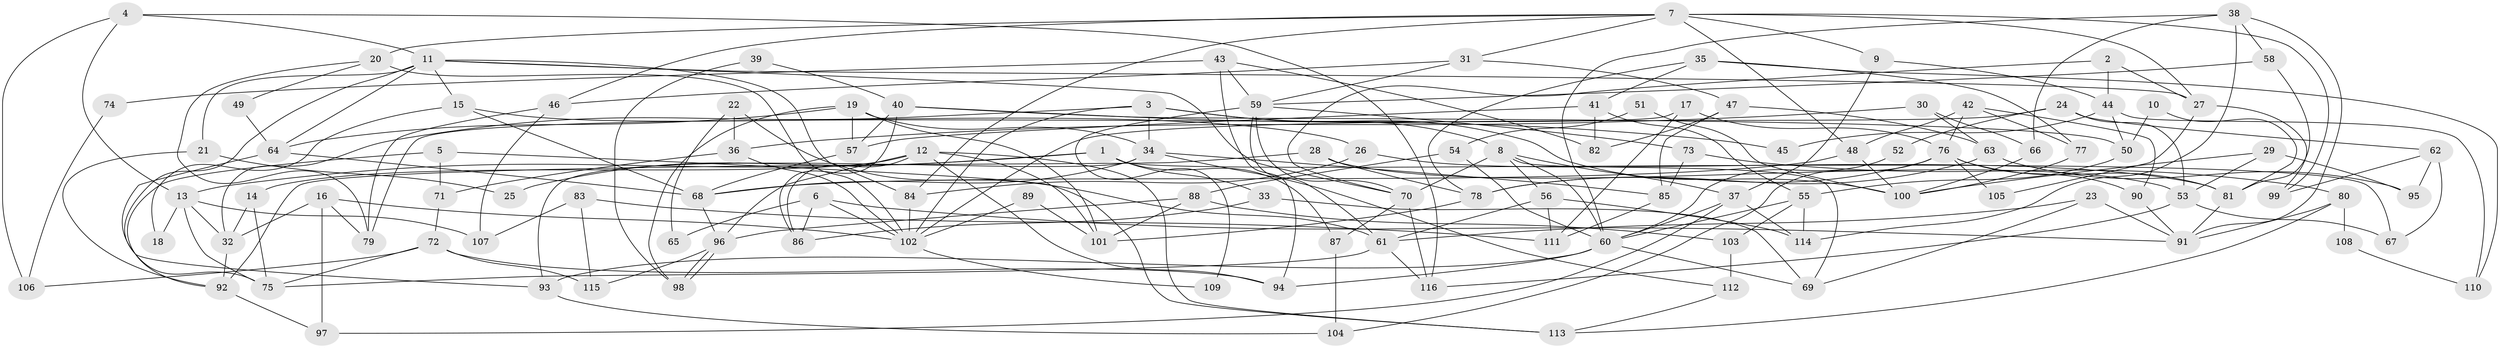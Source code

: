 // Generated by graph-tools (version 1.1) at 2025/50/03/09/25 03:50:05]
// undirected, 116 vertices, 232 edges
graph export_dot {
graph [start="1"]
  node [color=gray90,style=filled];
  1;
  2;
  3;
  4;
  5;
  6;
  7;
  8;
  9;
  10;
  11;
  12;
  13;
  14;
  15;
  16;
  17;
  18;
  19;
  20;
  21;
  22;
  23;
  24;
  25;
  26;
  27;
  28;
  29;
  30;
  31;
  32;
  33;
  34;
  35;
  36;
  37;
  38;
  39;
  40;
  41;
  42;
  43;
  44;
  45;
  46;
  47;
  48;
  49;
  50;
  51;
  52;
  53;
  54;
  55;
  56;
  57;
  58;
  59;
  60;
  61;
  62;
  63;
  64;
  65;
  66;
  67;
  68;
  69;
  70;
  71;
  72;
  73;
  74;
  75;
  76;
  77;
  78;
  79;
  80;
  81;
  82;
  83;
  84;
  85;
  86;
  87;
  88;
  89;
  90;
  91;
  92;
  93;
  94;
  95;
  96;
  97;
  98;
  99;
  100;
  101;
  102;
  103;
  104;
  105;
  106;
  107;
  108;
  109;
  110;
  111;
  112;
  113;
  114;
  115;
  116;
  1 -- 33;
  1 -- 13;
  1 -- 25;
  1 -- 67;
  1 -- 87;
  2 -- 70;
  2 -- 27;
  2 -- 44;
  3 -- 102;
  3 -- 34;
  3 -- 8;
  3 -- 32;
  3 -- 100;
  4 -- 11;
  4 -- 13;
  4 -- 106;
  4 -- 116;
  5 -- 71;
  5 -- 92;
  5 -- 113;
  6 -- 91;
  6 -- 102;
  6 -- 65;
  6 -- 86;
  7 -- 48;
  7 -- 84;
  7 -- 9;
  7 -- 20;
  7 -- 27;
  7 -- 31;
  7 -- 46;
  7 -- 99;
  8 -- 37;
  8 -- 56;
  8 -- 60;
  8 -- 69;
  8 -- 70;
  9 -- 44;
  9 -- 37;
  10 -- 81;
  10 -- 50;
  11 -- 93;
  11 -- 70;
  11 -- 15;
  11 -- 21;
  11 -- 27;
  11 -- 64;
  11 -- 84;
  12 -- 96;
  12 -- 101;
  12 -- 14;
  12 -- 86;
  12 -- 94;
  12 -- 113;
  13 -- 32;
  13 -- 75;
  13 -- 18;
  13 -- 107;
  14 -- 32;
  14 -- 75;
  15 -- 68;
  15 -- 18;
  15 -- 26;
  16 -- 102;
  16 -- 79;
  16 -- 32;
  16 -- 97;
  17 -- 111;
  17 -- 76;
  17 -- 79;
  19 -- 64;
  19 -- 34;
  19 -- 57;
  19 -- 98;
  19 -- 101;
  20 -- 79;
  20 -- 49;
  20 -- 102;
  21 -- 92;
  21 -- 25;
  22 -- 36;
  22 -- 61;
  22 -- 65;
  23 -- 61;
  23 -- 69;
  23 -- 91;
  24 -- 53;
  24 -- 62;
  24 -- 52;
  24 -- 102;
  26 -- 84;
  26 -- 81;
  27 -- 99;
  27 -- 105;
  28 -- 78;
  28 -- 92;
  28 -- 53;
  29 -- 100;
  29 -- 53;
  29 -- 95;
  30 -- 66;
  30 -- 63;
  30 -- 36;
  31 -- 59;
  31 -- 46;
  31 -- 47;
  32 -- 92;
  33 -- 69;
  33 -- 86;
  34 -- 68;
  34 -- 85;
  34 -- 93;
  34 -- 112;
  35 -- 78;
  35 -- 41;
  35 -- 77;
  35 -- 110;
  36 -- 102;
  36 -- 71;
  37 -- 114;
  37 -- 60;
  37 -- 97;
  38 -- 60;
  38 -- 58;
  38 -- 66;
  38 -- 91;
  38 -- 114;
  39 -- 98;
  39 -- 40;
  40 -- 86;
  40 -- 57;
  40 -- 45;
  40 -- 50;
  41 -- 57;
  41 -- 55;
  41 -- 82;
  42 -- 76;
  42 -- 90;
  42 -- 48;
  42 -- 77;
  43 -- 94;
  43 -- 59;
  43 -- 74;
  43 -- 82;
  44 -- 50;
  44 -- 45;
  44 -- 110;
  46 -- 79;
  46 -- 107;
  47 -- 82;
  47 -- 63;
  47 -- 85;
  48 -- 100;
  48 -- 68;
  49 -- 64;
  50 -- 55;
  51 -- 100;
  51 -- 54;
  52 -- 60;
  53 -- 116;
  53 -- 67;
  54 -- 88;
  54 -- 60;
  55 -- 103;
  55 -- 60;
  55 -- 114;
  56 -- 114;
  56 -- 61;
  56 -- 111;
  57 -- 68;
  58 -- 59;
  58 -- 81;
  59 -- 61;
  59 -- 70;
  59 -- 73;
  59 -- 109;
  60 -- 69;
  60 -- 93;
  60 -- 94;
  61 -- 75;
  61 -- 116;
  62 -- 99;
  62 -- 67;
  62 -- 95;
  63 -- 95;
  63 -- 78;
  64 -- 68;
  64 -- 75;
  66 -- 100;
  68 -- 96;
  70 -- 116;
  70 -- 87;
  71 -- 72;
  72 -- 75;
  72 -- 94;
  72 -- 106;
  72 -- 115;
  73 -- 80;
  73 -- 85;
  74 -- 106;
  76 -- 81;
  76 -- 104;
  76 -- 78;
  76 -- 90;
  76 -- 105;
  77 -- 100;
  78 -- 101;
  80 -- 91;
  80 -- 113;
  80 -- 108;
  81 -- 91;
  83 -- 107;
  83 -- 111;
  83 -- 115;
  84 -- 102;
  85 -- 111;
  87 -- 104;
  88 -- 96;
  88 -- 101;
  88 -- 103;
  89 -- 102;
  89 -- 101;
  90 -- 91;
  92 -- 97;
  93 -- 104;
  96 -- 98;
  96 -- 98;
  96 -- 115;
  102 -- 109;
  103 -- 112;
  108 -- 110;
  112 -- 113;
}
